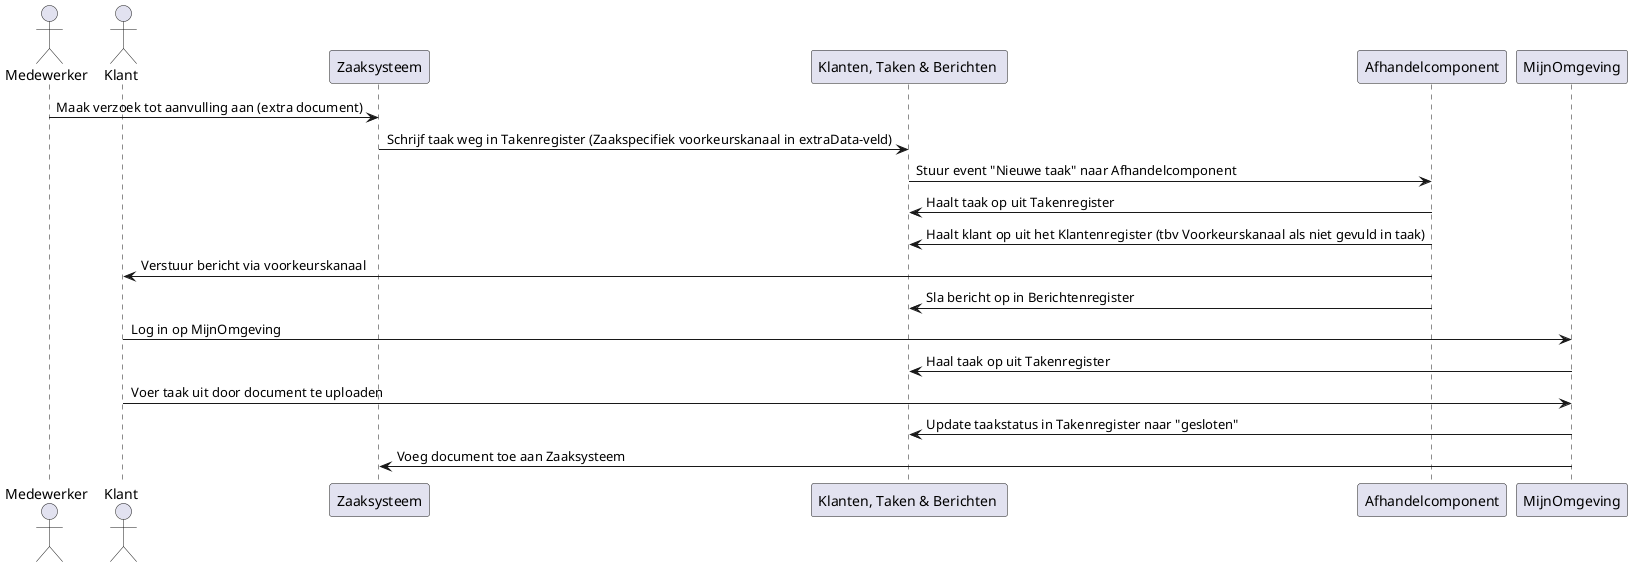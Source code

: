 @startuml
actor Medewerker
actor Klant
participant Zaaksysteem
participant KTB as "Klanten, Taken & Berichten "
participant "Afhandelcomponent"
participant MijnOmgeving

Medewerker -> Zaaksysteem: Maak verzoek tot aanvulling aan (extra document)
Zaaksysteem -> KTB: Schrijf taak weg in Takenregister (Zaakspecifiek voorkeurskanaal in extraData-veld)
KTB -> "Afhandelcomponent": Stuur event "Nieuwe taak" naar Afhandelcomponent
"Afhandelcomponent" -> KTB: Haalt taak op uit Takenregister 
"Afhandelcomponent" -> KTB: Haalt klant op uit het Klantenregister (tbv Voorkeurskanaal als niet gevuld in taak)
"Afhandelcomponent" -> Klant: Verstuur bericht via voorkeurskanaal
"Afhandelcomponent" -> KTB: Sla bericht op in Berichtenregister

Klant -> MijnOmgeving: Log in op MijnOmgeving
MijnOmgeving -> KTB: Haal taak op uit Takenregister
Klant -> MijnOmgeving: Voer taak uit door document te uploaden
MijnOmgeving -> KTB: Update taakstatus in Takenregister naar "gesloten"
MijnOmgeving -> Zaaksysteem: Voeg document toe aan Zaaksysteem
@enduml
